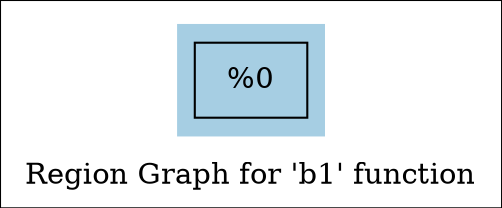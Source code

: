 digraph "Region Graph for 'b1' function" {
	label="Region Graph for 'b1' function";

	Node0x1399de0 [shape=record,label="{%0}"];
	colorscheme = "paired12"
        subgraph cluster_0x1399d60 {
          label = "";
          style = filled;
          color = 1
          Node0x1399de0;
        }
}
